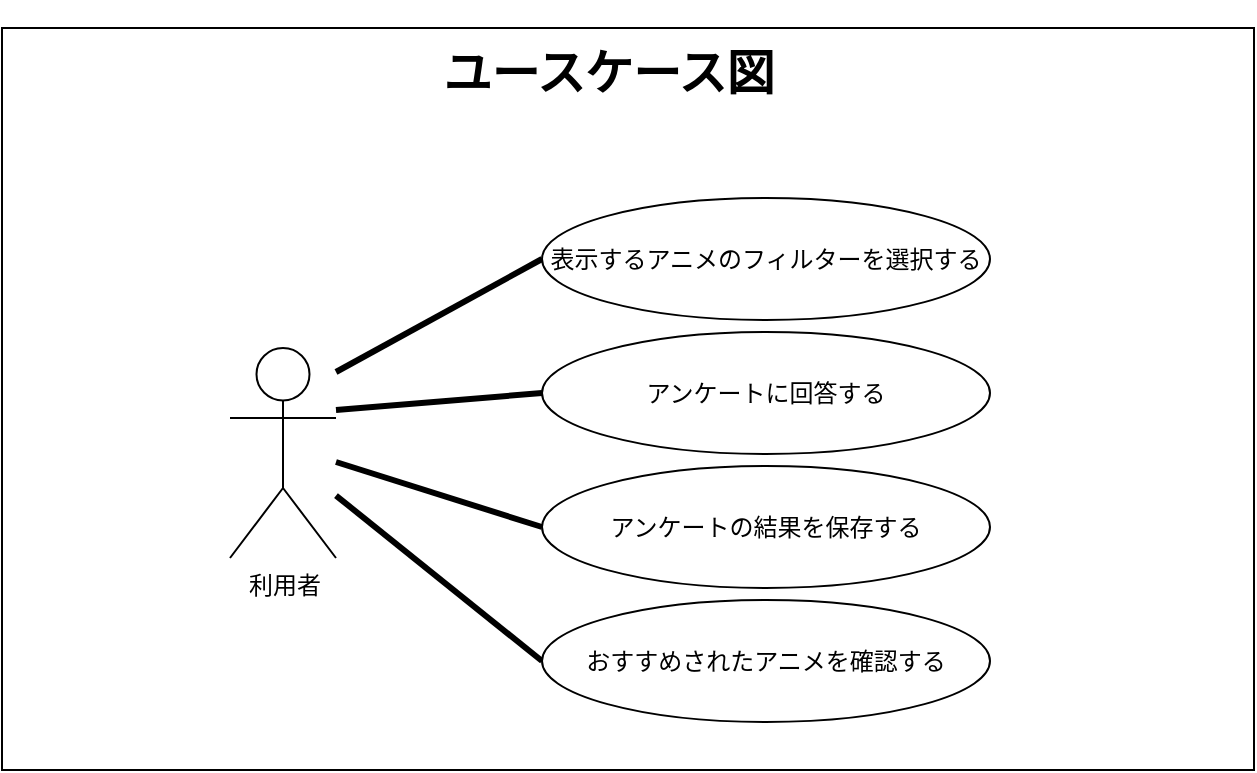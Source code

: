 <mxfile>
    <diagram name="ページ1" id="uYZilBIJYXxWRIpANXVJ">
        <mxGraphModel dx="1095" dy="514" grid="0" gridSize="10" guides="1" tooltips="1" connect="1" arrows="1" fold="1" page="0" pageScale="1" pageWidth="827" pageHeight="1169" math="0" shadow="0">
            <root>
                <mxCell id="0"/>
                <mxCell id="1" parent="0"/>
                <mxCell id="3" value="" style="whiteSpace=wrap;html=1;movable=0;resizable=0;rotatable=0;deletable=0;editable=0;locked=1;connectable=0;" vertex="1" parent="1">
                    <mxGeometry x="-2" y="20" width="626" height="371" as="geometry"/>
                </mxCell>
                <mxCell id="BsGtJqpwq8Ds9ZiswLXq-6" value="利用者" style="shape=umlActor;verticalLabelPosition=bottom;verticalAlign=top;html=1;movable=0;resizable=0;rotatable=0;deletable=0;editable=0;locked=1;connectable=0;" parent="1" vertex="1">
                    <mxGeometry x="112" y="180" width="53" height="105" as="geometry"/>
                </mxCell>
                <mxCell id="BsGtJqpwq8Ds9ZiswLXq-14" value="" style="endArrow=none;startArrow=none;endFill=0;startFill=0;endSize=8;html=1;verticalAlign=bottom;labelBackgroundColor=none;strokeWidth=3;rounded=0;fontSize=12;curved=1;entryX=0;entryY=0.5;entryDx=0;entryDy=0;movable=0;resizable=0;rotatable=0;deletable=0;editable=0;locked=1;connectable=0;" parent="1" target="BsGtJqpwq8Ds9ZiswLXq-15" edge="1">
                    <mxGeometry width="160" relative="1" as="geometry">
                        <mxPoint x="165" y="192" as="sourcePoint"/>
                        <mxPoint x="261" y="161" as="targetPoint"/>
                    </mxGeometry>
                </mxCell>
                <mxCell id="BsGtJqpwq8Ds9ZiswLXq-15" value="表示するアニメのフィルターを選択する" style="ellipse;whiteSpace=wrap;html=1;movable=0;resizable=0;rotatable=0;deletable=0;editable=0;locked=1;connectable=0;" parent="1" vertex="1">
                    <mxGeometry x="268" y="105" width="224" height="61" as="geometry"/>
                </mxCell>
                <mxCell id="BsGtJqpwq8Ds9ZiswLXq-16" value="" style="endArrow=none;startArrow=none;endFill=0;startFill=0;endSize=8;html=1;verticalAlign=bottom;labelBackgroundColor=none;strokeWidth=3;rounded=0;fontSize=12;curved=1;entryX=0;entryY=0.5;entryDx=0;entryDy=0;movable=0;resizable=0;rotatable=0;deletable=0;editable=0;locked=1;connectable=0;" parent="1" target="BsGtJqpwq8Ds9ZiswLXq-17" edge="1">
                    <mxGeometry width="160" relative="1" as="geometry">
                        <mxPoint x="165" y="211" as="sourcePoint"/>
                        <mxPoint x="267" y="224" as="targetPoint"/>
                    </mxGeometry>
                </mxCell>
                <mxCell id="BsGtJqpwq8Ds9ZiswLXq-17" value="アンケートに回答する" style="ellipse;whiteSpace=wrap;html=1;movable=0;resizable=0;rotatable=0;deletable=0;editable=0;locked=1;connectable=0;" parent="1" vertex="1">
                    <mxGeometry x="268" y="172" width="224" height="61" as="geometry"/>
                </mxCell>
                <mxCell id="BsGtJqpwq8Ds9ZiswLXq-18" value="アンケートの結果を保存する" style="ellipse;whiteSpace=wrap;html=1;movable=0;resizable=0;rotatable=0;deletable=0;editable=0;locked=1;connectable=0;" parent="1" vertex="1">
                    <mxGeometry x="268" y="239" width="224" height="61" as="geometry"/>
                </mxCell>
                <mxCell id="BsGtJqpwq8Ds9ZiswLXq-19" value="" style="endArrow=none;startArrow=none;endFill=0;startFill=0;endSize=8;html=1;verticalAlign=bottom;labelBackgroundColor=none;strokeWidth=3;rounded=0;fontSize=12;curved=1;entryX=0;entryY=0.5;entryDx=0;entryDy=0;movable=0;resizable=0;rotatable=0;deletable=0;editable=0;locked=1;connectable=0;" parent="1" target="BsGtJqpwq8Ds9ZiswLXq-18" edge="1">
                    <mxGeometry width="160" relative="1" as="geometry">
                        <mxPoint x="165" y="237" as="sourcePoint"/>
                        <mxPoint x="268" y="228" as="targetPoint"/>
                    </mxGeometry>
                </mxCell>
                <mxCell id="BsGtJqpwq8Ds9ZiswLXq-20" value="" style="endArrow=none;startArrow=none;endFill=0;startFill=0;endSize=8;html=1;verticalAlign=bottom;labelBackgroundColor=none;strokeWidth=3;rounded=0;fontSize=12;curved=1;entryX=0;entryY=0.5;entryDx=0;entryDy=0;movable=0;resizable=0;rotatable=0;deletable=0;editable=0;locked=1;connectable=0;" parent="1" source="BsGtJqpwq8Ds9ZiswLXq-6" target="BsGtJqpwq8Ds9ZiswLXq-21" edge="1">
                    <mxGeometry width="160" relative="1" as="geometry">
                        <mxPoint x="163" y="259" as="sourcePoint"/>
                        <mxPoint x="263" y="326" as="targetPoint"/>
                    </mxGeometry>
                </mxCell>
                <mxCell id="BsGtJqpwq8Ds9ZiswLXq-21" value="おすすめされたアニメを確認する" style="ellipse;whiteSpace=wrap;html=1;movable=0;resizable=0;rotatable=0;deletable=0;editable=0;locked=1;connectable=0;" parent="1" vertex="1">
                    <mxGeometry x="268" y="306" width="224" height="61" as="geometry"/>
                </mxCell>
                <mxCell id="2" value="&lt;h1&gt;ユースケース図&lt;/h1&gt;" style="text;html=1;align=center;verticalAlign=middle;resizable=0;points=[];autosize=1;strokeColor=none;fillColor=none;movable=0;rotatable=0;deletable=0;editable=0;locked=1;connectable=0;" vertex="1" parent="1">
                    <mxGeometry x="209" y="6" width="184" height="73" as="geometry"/>
                </mxCell>
            </root>
        </mxGraphModel>
    </diagram>
</mxfile>